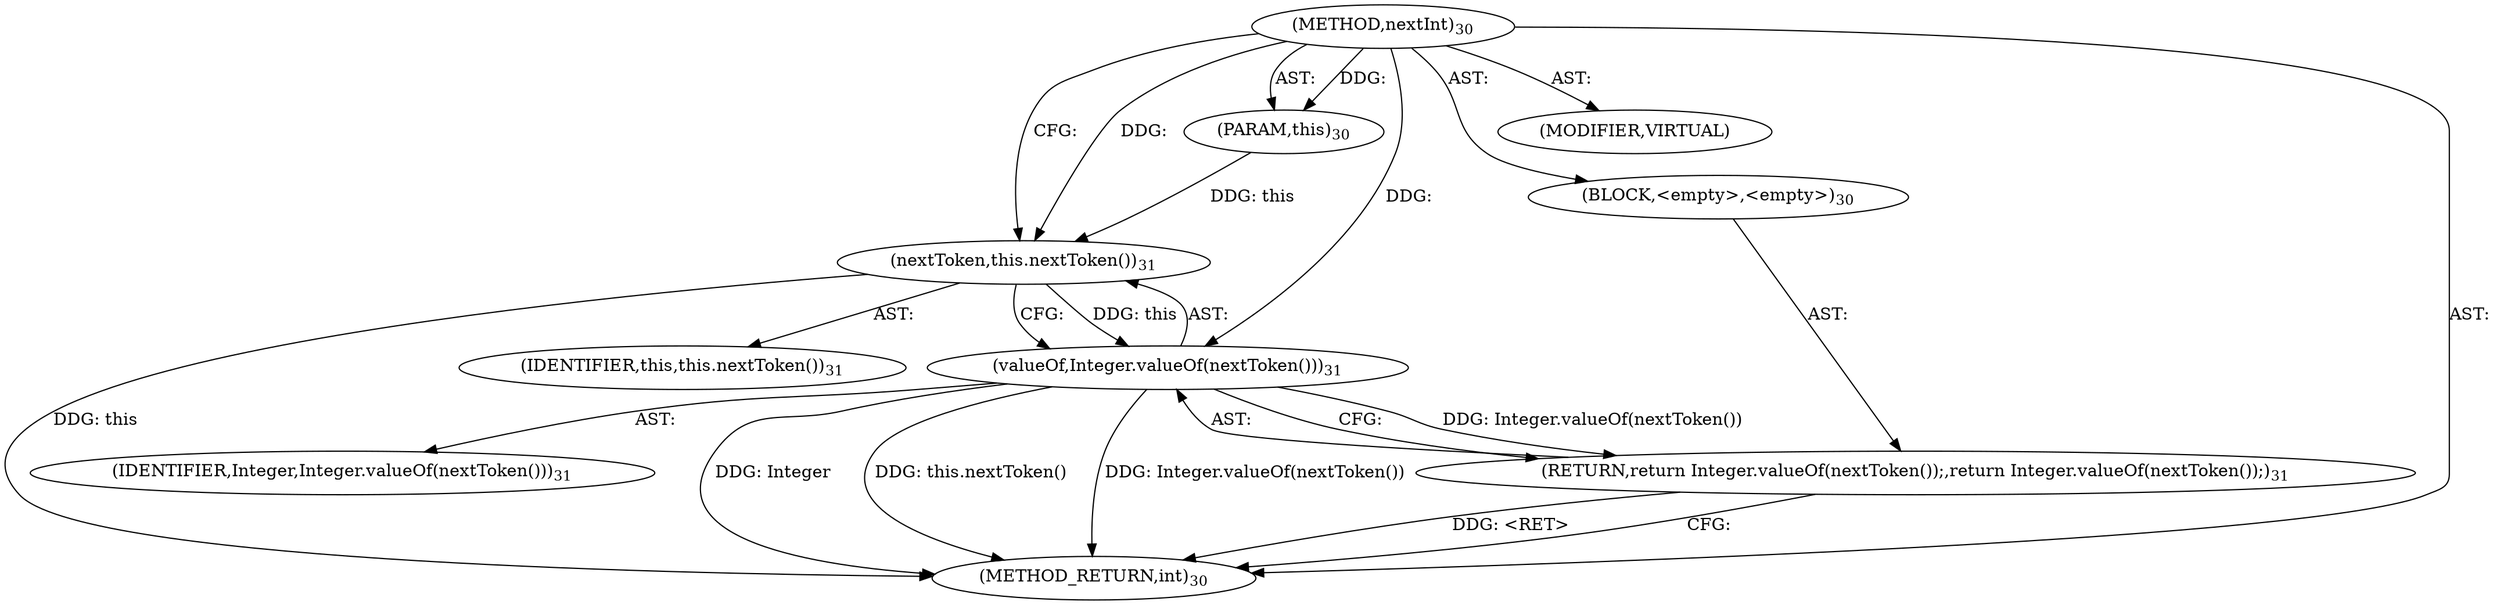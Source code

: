 digraph "nextInt" {  
"134" [label = <(METHOD,nextInt)<SUB>30</SUB>> ]
"8" [label = <(PARAM,this)<SUB>30</SUB>> ]
"135" [label = <(BLOCK,&lt;empty&gt;,&lt;empty&gt;)<SUB>30</SUB>> ]
"136" [label = <(RETURN,return Integer.valueOf(nextToken());,return Integer.valueOf(nextToken());)<SUB>31</SUB>> ]
"137" [label = <(valueOf,Integer.valueOf(nextToken()))<SUB>31</SUB>> ]
"138" [label = <(IDENTIFIER,Integer,Integer.valueOf(nextToken()))<SUB>31</SUB>> ]
"139" [label = <(nextToken,this.nextToken())<SUB>31</SUB>> ]
"7" [label = <(IDENTIFIER,this,this.nextToken())<SUB>31</SUB>> ]
"140" [label = <(MODIFIER,VIRTUAL)> ]
"141" [label = <(METHOD_RETURN,int)<SUB>30</SUB>> ]
  "134" -> "8"  [ label = "AST: "] 
  "134" -> "135"  [ label = "AST: "] 
  "134" -> "140"  [ label = "AST: "] 
  "134" -> "141"  [ label = "AST: "] 
  "135" -> "136"  [ label = "AST: "] 
  "136" -> "137"  [ label = "AST: "] 
  "137" -> "138"  [ label = "AST: "] 
  "137" -> "139"  [ label = "AST: "] 
  "139" -> "7"  [ label = "AST: "] 
  "136" -> "141"  [ label = "CFG: "] 
  "137" -> "136"  [ label = "CFG: "] 
  "139" -> "137"  [ label = "CFG: "] 
  "134" -> "139"  [ label = "CFG: "] 
  "136" -> "141"  [ label = "DDG: &lt;RET&gt;"] 
  "137" -> "141"  [ label = "DDG: Integer"] 
  "139" -> "141"  [ label = "DDG: this"] 
  "137" -> "141"  [ label = "DDG: this.nextToken()"] 
  "137" -> "141"  [ label = "DDG: Integer.valueOf(nextToken())"] 
  "134" -> "8"  [ label = "DDG: "] 
  "137" -> "136"  [ label = "DDG: Integer.valueOf(nextToken())"] 
  "134" -> "137"  [ label = "DDG: "] 
  "139" -> "137"  [ label = "DDG: this"] 
  "8" -> "139"  [ label = "DDG: this"] 
  "134" -> "139"  [ label = "DDG: "] 
}
